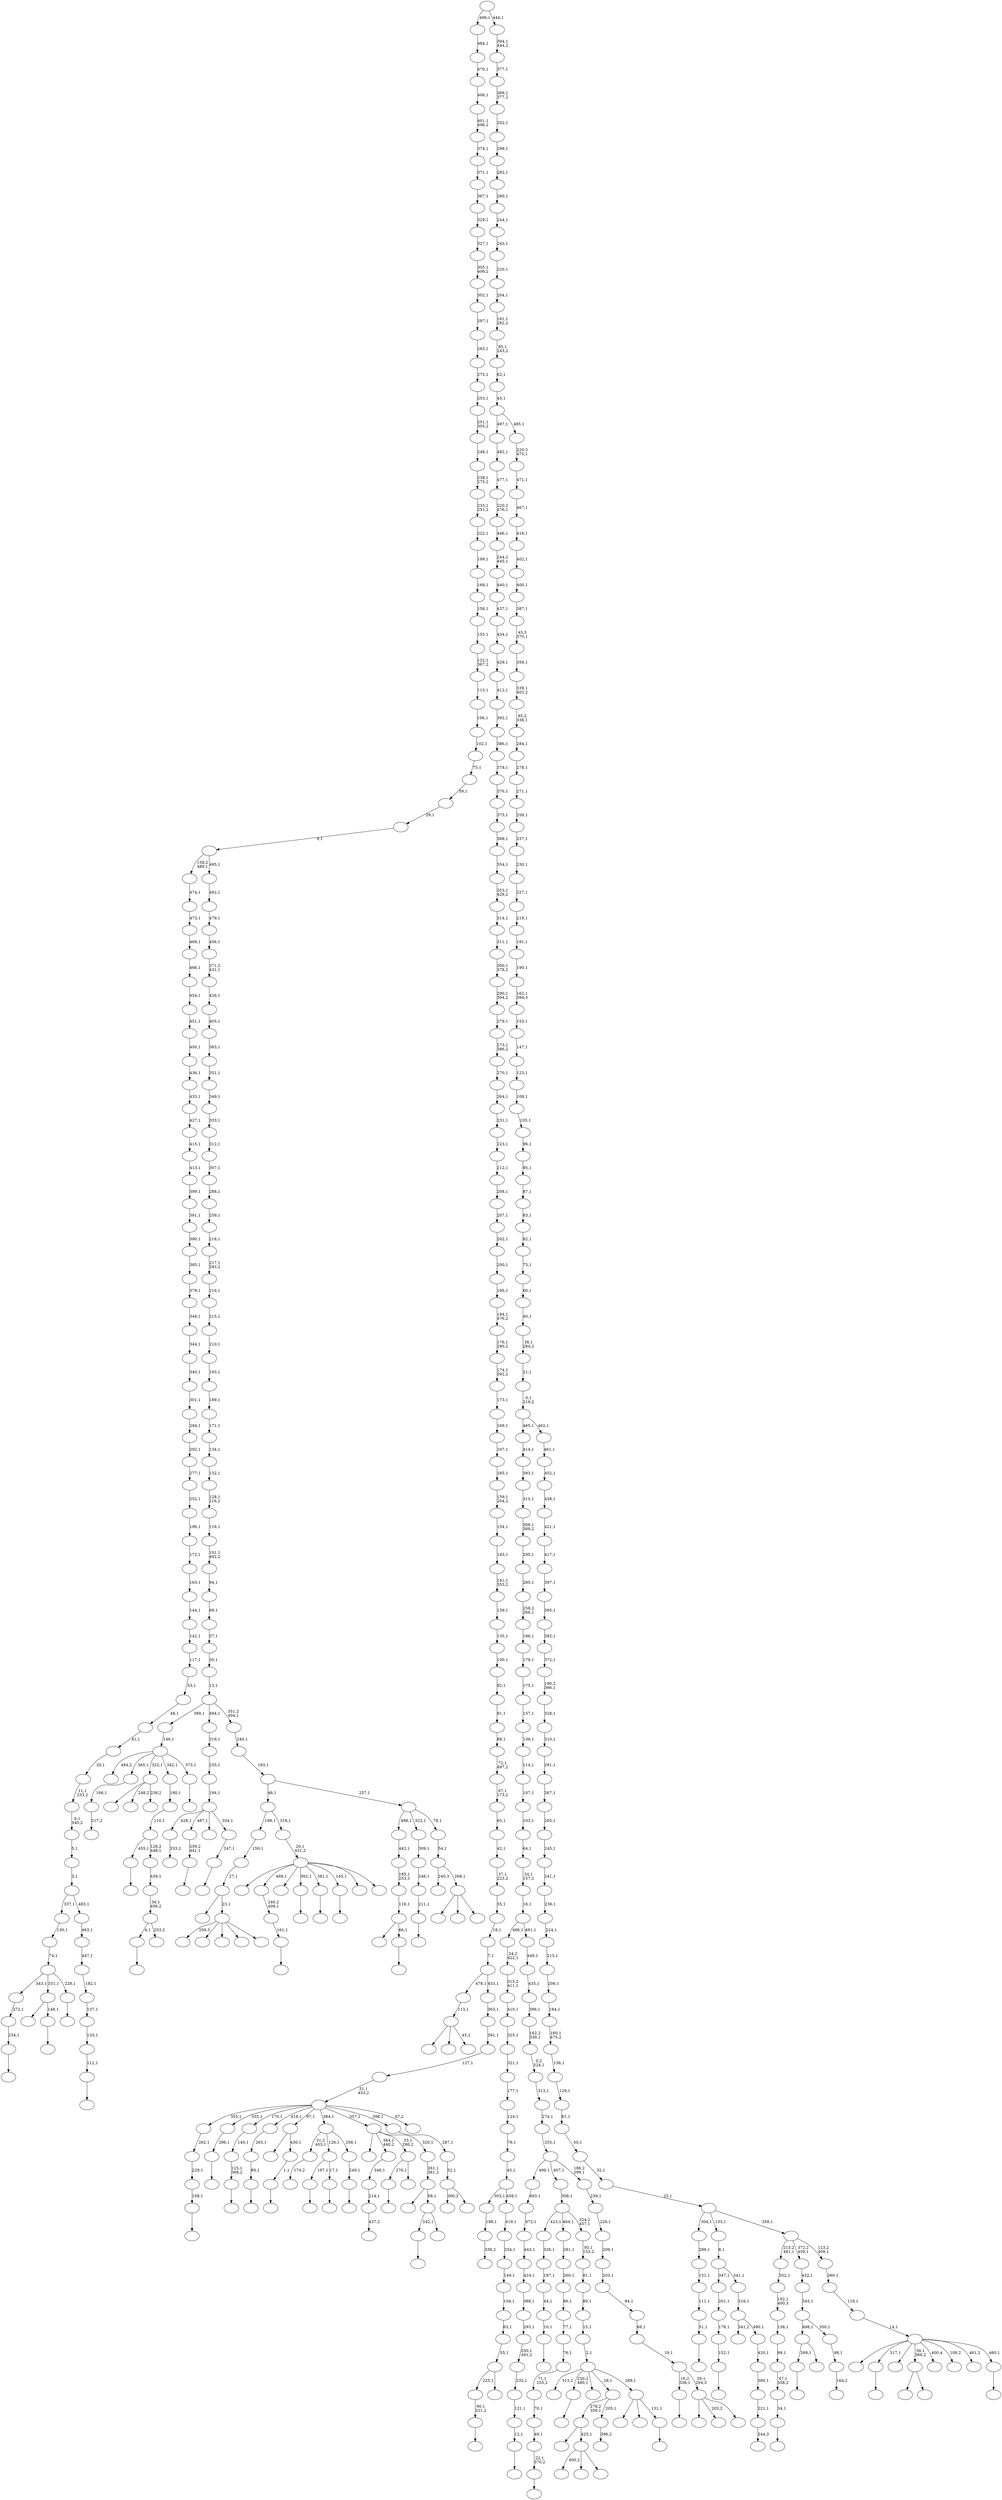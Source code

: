 digraph T {
	600 [label=""]
	599 [label=""]
	598 [label=""]
	597 [label=""]
	596 [label=""]
	595 [label=""]
	594 [label=""]
	593 [label=""]
	592 [label=""]
	591 [label=""]
	590 [label=""]
	589 [label=""]
	588 [label=""]
	587 [label=""]
	586 [label=""]
	585 [label=""]
	584 [label=""]
	583 [label=""]
	582 [label=""]
	581 [label=""]
	580 [label=""]
	579 [label=""]
	578 [label=""]
	577 [label=""]
	576 [label=""]
	575 [label=""]
	574 [label=""]
	573 [label=""]
	572 [label=""]
	571 [label=""]
	570 [label=""]
	569 [label=""]
	568 [label=""]
	567 [label=""]
	566 [label=""]
	565 [label=""]
	564 [label=""]
	563 [label=""]
	562 [label=""]
	561 [label=""]
	560 [label=""]
	559 [label=""]
	558 [label=""]
	557 [label=""]
	556 [label=""]
	555 [label=""]
	554 [label=""]
	553 [label=""]
	552 [label=""]
	551 [label=""]
	550 [label=""]
	549 [label=""]
	548 [label=""]
	547 [label=""]
	546 [label=""]
	545 [label=""]
	544 [label=""]
	543 [label=""]
	542 [label=""]
	541 [label=""]
	540 [label=""]
	539 [label=""]
	538 [label=""]
	537 [label=""]
	536 [label=""]
	535 [label=""]
	534 [label=""]
	533 [label=""]
	532 [label=""]
	531 [label=""]
	530 [label=""]
	529 [label=""]
	528 [label=""]
	527 [label=""]
	526 [label=""]
	525 [label=""]
	524 [label=""]
	523 [label=""]
	522 [label=""]
	521 [label=""]
	520 [label=""]
	519 [label=""]
	518 [label=""]
	517 [label=""]
	516 [label=""]
	515 [label=""]
	514 [label=""]
	513 [label=""]
	512 [label=""]
	511 [label=""]
	510 [label=""]
	509 [label=""]
	508 [label=""]
	507 [label=""]
	506 [label=""]
	505 [label=""]
	504 [label=""]
	503 [label=""]
	502 [label=""]
	501 [label=""]
	500 [label=""]
	499 [label=""]
	498 [label=""]
	497 [label=""]
	496 [label=""]
	495 [label=""]
	494 [label=""]
	493 [label=""]
	492 [label=""]
	491 [label=""]
	490 [label=""]
	489 [label=""]
	488 [label=""]
	487 [label=""]
	486 [label=""]
	485 [label=""]
	484 [label=""]
	483 [label=""]
	482 [label=""]
	481 [label=""]
	480 [label=""]
	479 [label=""]
	478 [label=""]
	477 [label=""]
	476 [label=""]
	475 [label=""]
	474 [label=""]
	473 [label=""]
	472 [label=""]
	471 [label=""]
	470 [label=""]
	469 [label=""]
	468 [label=""]
	467 [label=""]
	466 [label=""]
	465 [label=""]
	464 [label=""]
	463 [label=""]
	462 [label=""]
	461 [label=""]
	460 [label=""]
	459 [label=""]
	458 [label=""]
	457 [label=""]
	456 [label=""]
	455 [label=""]
	454 [label=""]
	453 [label=""]
	452 [label=""]
	451 [label=""]
	450 [label=""]
	449 [label=""]
	448 [label=""]
	447 [label=""]
	446 [label=""]
	445 [label=""]
	444 [label=""]
	443 [label=""]
	442 [label=""]
	441 [label=""]
	440 [label=""]
	439 [label=""]
	438 [label=""]
	437 [label=""]
	436 [label=""]
	435 [label=""]
	434 [label=""]
	433 [label=""]
	432 [label=""]
	431 [label=""]
	430 [label=""]
	429 [label=""]
	428 [label=""]
	427 [label=""]
	426 [label=""]
	425 [label=""]
	424 [label=""]
	423 [label=""]
	422 [label=""]
	421 [label=""]
	420 [label=""]
	419 [label=""]
	418 [label=""]
	417 [label=""]
	416 [label=""]
	415 [label=""]
	414 [label=""]
	413 [label=""]
	412 [label=""]
	411 [label=""]
	410 [label=""]
	409 [label=""]
	408 [label=""]
	407 [label=""]
	406 [label=""]
	405 [label=""]
	404 [label=""]
	403 [label=""]
	402 [label=""]
	401 [label=""]
	400 [label=""]
	399 [label=""]
	398 [label=""]
	397 [label=""]
	396 [label=""]
	395 [label=""]
	394 [label=""]
	393 [label=""]
	392 [label=""]
	391 [label=""]
	390 [label=""]
	389 [label=""]
	388 [label=""]
	387 [label=""]
	386 [label=""]
	385 [label=""]
	384 [label=""]
	383 [label=""]
	382 [label=""]
	381 [label=""]
	380 [label=""]
	379 [label=""]
	378 [label=""]
	377 [label=""]
	376 [label=""]
	375 [label=""]
	374 [label=""]
	373 [label=""]
	372 [label=""]
	371 [label=""]
	370 [label=""]
	369 [label=""]
	368 [label=""]
	367 [label=""]
	366 [label=""]
	365 [label=""]
	364 [label=""]
	363 [label=""]
	362 [label=""]
	361 [label=""]
	360 [label=""]
	359 [label=""]
	358 [label=""]
	357 [label=""]
	356 [label=""]
	355 [label=""]
	354 [label=""]
	353 [label=""]
	352 [label=""]
	351 [label=""]
	350 [label=""]
	349 [label=""]
	348 [label=""]
	347 [label=""]
	346 [label=""]
	345 [label=""]
	344 [label=""]
	343 [label=""]
	342 [label=""]
	341 [label=""]
	340 [label=""]
	339 [label=""]
	338 [label=""]
	337 [label=""]
	336 [label=""]
	335 [label=""]
	334 [label=""]
	333 [label=""]
	332 [label=""]
	331 [label=""]
	330 [label=""]
	329 [label=""]
	328 [label=""]
	327 [label=""]
	326 [label=""]
	325 [label=""]
	324 [label=""]
	323 [label=""]
	322 [label=""]
	321 [label=""]
	320 [label=""]
	319 [label=""]
	318 [label=""]
	317 [label=""]
	316 [label=""]
	315 [label=""]
	314 [label=""]
	313 [label=""]
	312 [label=""]
	311 [label=""]
	310 [label=""]
	309 [label=""]
	308 [label=""]
	307 [label=""]
	306 [label=""]
	305 [label=""]
	304 [label=""]
	303 [label=""]
	302 [label=""]
	301 [label=""]
	300 [label=""]
	299 [label=""]
	298 [label=""]
	297 [label=""]
	296 [label=""]
	295 [label=""]
	294 [label=""]
	293 [label=""]
	292 [label=""]
	291 [label=""]
	290 [label=""]
	289 [label=""]
	288 [label=""]
	287 [label=""]
	286 [label=""]
	285 [label=""]
	284 [label=""]
	283 [label=""]
	282 [label=""]
	281 [label=""]
	280 [label=""]
	279 [label=""]
	278 [label=""]
	277 [label=""]
	276 [label=""]
	275 [label=""]
	274 [label=""]
	273 [label=""]
	272 [label=""]
	271 [label=""]
	270 [label=""]
	269 [label=""]
	268 [label=""]
	267 [label=""]
	266 [label=""]
	265 [label=""]
	264 [label=""]
	263 [label=""]
	262 [label=""]
	261 [label=""]
	260 [label=""]
	259 [label=""]
	258 [label=""]
	257 [label=""]
	256 [label=""]
	255 [label=""]
	254 [label=""]
	253 [label=""]
	252 [label=""]
	251 [label=""]
	250 [label=""]
	249 [label=""]
	248 [label=""]
	247 [label=""]
	246 [label=""]
	245 [label=""]
	244 [label=""]
	243 [label=""]
	242 [label=""]
	241 [label=""]
	240 [label=""]
	239 [label=""]
	238 [label=""]
	237 [label=""]
	236 [label=""]
	235 [label=""]
	234 [label=""]
	233 [label=""]
	232 [label=""]
	231 [label=""]
	230 [label=""]
	229 [label=""]
	228 [label=""]
	227 [label=""]
	226 [label=""]
	225 [label=""]
	224 [label=""]
	223 [label=""]
	222 [label=""]
	221 [label=""]
	220 [label=""]
	219 [label=""]
	218 [label=""]
	217 [label=""]
	216 [label=""]
	215 [label=""]
	214 [label=""]
	213 [label=""]
	212 [label=""]
	211 [label=""]
	210 [label=""]
	209 [label=""]
	208 [label=""]
	207 [label=""]
	206 [label=""]
	205 [label=""]
	204 [label=""]
	203 [label=""]
	202 [label=""]
	201 [label=""]
	200 [label=""]
	199 [label=""]
	198 [label=""]
	197 [label=""]
	196 [label=""]
	195 [label=""]
	194 [label=""]
	193 [label=""]
	192 [label=""]
	191 [label=""]
	190 [label=""]
	189 [label=""]
	188 [label=""]
	187 [label=""]
	186 [label=""]
	185 [label=""]
	184 [label=""]
	183 [label=""]
	182 [label=""]
	181 [label=""]
	180 [label=""]
	179 [label=""]
	178 [label=""]
	177 [label=""]
	176 [label=""]
	175 [label=""]
	174 [label=""]
	173 [label=""]
	172 [label=""]
	171 [label=""]
	170 [label=""]
	169 [label=""]
	168 [label=""]
	167 [label=""]
	166 [label=""]
	165 [label=""]
	164 [label=""]
	163 [label=""]
	162 [label=""]
	161 [label=""]
	160 [label=""]
	159 [label=""]
	158 [label=""]
	157 [label=""]
	156 [label=""]
	155 [label=""]
	154 [label=""]
	153 [label=""]
	152 [label=""]
	151 [label=""]
	150 [label=""]
	149 [label=""]
	148 [label=""]
	147 [label=""]
	146 [label=""]
	145 [label=""]
	144 [label=""]
	143 [label=""]
	142 [label=""]
	141 [label=""]
	140 [label=""]
	139 [label=""]
	138 [label=""]
	137 [label=""]
	136 [label=""]
	135 [label=""]
	134 [label=""]
	133 [label=""]
	132 [label=""]
	131 [label=""]
	130 [label=""]
	129 [label=""]
	128 [label=""]
	127 [label=""]
	126 [label=""]
	125 [label=""]
	124 [label=""]
	123 [label=""]
	122 [label=""]
	121 [label=""]
	120 [label=""]
	119 [label=""]
	118 [label=""]
	117 [label=""]
	116 [label=""]
	115 [label=""]
	114 [label=""]
	113 [label=""]
	112 [label=""]
	111 [label=""]
	110 [label=""]
	109 [label=""]
	108 [label=""]
	107 [label=""]
	106 [label=""]
	105 [label=""]
	104 [label=""]
	103 [label=""]
	102 [label=""]
	101 [label=""]
	100 [label=""]
	99 [label=""]
	98 [label=""]
	97 [label=""]
	96 [label=""]
	95 [label=""]
	94 [label=""]
	93 [label=""]
	92 [label=""]
	91 [label=""]
	90 [label=""]
	89 [label=""]
	88 [label=""]
	87 [label=""]
	86 [label=""]
	85 [label=""]
	84 [label=""]
	83 [label=""]
	82 [label=""]
	81 [label=""]
	80 [label=""]
	79 [label=""]
	78 [label=""]
	77 [label=""]
	76 [label=""]
	75 [label=""]
	74 [label=""]
	73 [label=""]
	72 [label=""]
	71 [label=""]
	70 [label=""]
	69 [label=""]
	68 [label=""]
	67 [label=""]
	66 [label=""]
	65 [label=""]
	64 [label=""]
	63 [label=""]
	62 [label=""]
	61 [label=""]
	60 [label=""]
	59 [label=""]
	58 [label=""]
	57 [label=""]
	56 [label=""]
	55 [label=""]
	54 [label=""]
	53 [label=""]
	52 [label=""]
	51 [label=""]
	50 [label=""]
	49 [label=""]
	48 [label=""]
	47 [label=""]
	46 [label=""]
	45 [label=""]
	44 [label=""]
	43 [label=""]
	42 [label=""]
	41 [label=""]
	40 [label=""]
	39 [label=""]
	38 [label=""]
	37 [label=""]
	36 [label=""]
	35 [label=""]
	34 [label=""]
	33 [label=""]
	32 [label=""]
	31 [label=""]
	30 [label=""]
	29 [label=""]
	28 [label=""]
	27 [label=""]
	26 [label=""]
	25 [label=""]
	24 [label=""]
	23 [label=""]
	22 [label=""]
	21 [label=""]
	20 [label=""]
	19 [label=""]
	18 [label=""]
	17 [label=""]
	16 [label=""]
	15 [label=""]
	14 [label=""]
	13 [label=""]
	12 [label=""]
	11 [label=""]
	10 [label=""]
	9 [label=""]
	8 [label=""]
	7 [label=""]
	6 [label=""]
	5 [label=""]
	4 [label=""]
	3 [label=""]
	2 [label=""]
	1 [label=""]
	0 [label=""]
	598 -> 599 [label=""]
	592 -> 593 [label=""]
	586 -> 587 [label=""]
	585 -> 586 [label="152,1"]
	584 -> 585 [label="178,1"]
	583 -> 584 [label="201,1"]
	581 -> 582 [label=""]
	580 -> 581 [label="108,1"]
	579 -> 580 [label="229,1"]
	578 -> 579 [label="262,1"]
	575 -> 576 [label=""]
	574 -> 575 [label="296,1"]
	572 -> 573 [label=""]
	571 -> 572 [label="125,1\n368,2"]
	570 -> 571 [label="140,1"]
	568 -> 569 [label=""]
	566 -> 567 [label=""]
	563 -> 564 [label="333,2"]
	560 -> 568 [label="269,1"]
	560 -> 561 [label=""]
	558 -> 559 [label=""]
	554 -> 555 [label=""]
	551 -> 552 [label="339,2"]
	550 -> 551 [label="188,1"]
	548 -> 549 [label=""]
	547 -> 548 [label="10,1"]
	546 -> 547 [label="44,1"]
	545 -> 546 [label="187,1"]
	544 -> 545 [label="326,1"]
	542 -> 543 [label=""]
	541 -> 542 [label="234,1"]
	540 -> 541 [label="272,1"]
	538 -> 539 [label=""]
	537 -> 538 [label="22,1\n370,2"]
	536 -> 537 [label="49,1"]
	535 -> 536 [label="70,1"]
	534 -> 535 [label="71,1\n255,2"]
	533 -> 534 [label="76,1"]
	532 -> 533 [label="77,1"]
	531 -> 532 [label="86,1"]
	530 -> 531 [label="260,1"]
	529 -> 530 [label="281,1"]
	526 -> 527 [label=""]
	525 -> 526 [label="89,1"]
	524 -> 525 [label="263,1"]
	522 -> 523 [label="437,2"]
	521 -> 522 [label="214,1"]
	520 -> 521 [label="346,1"]
	518 -> 519 [label=""]
	517 -> 518 [label="34,1"]
	516 -> 517 [label="47,1\n358,2"]
	515 -> 516 [label="99,1"]
	514 -> 515 [label="138,1"]
	513 -> 514 [label="192,1\n400,3"]
	512 -> 513 [label="352,1"]
	510 -> 511 [label=""]
	509 -> 510 [label="51,1"]
	508 -> 509 [label="111,1"]
	507 -> 508 [label="151,1"]
	506 -> 507 [label="286,1"]
	504 -> 505 [label="174,2"]
	501 -> 502 [label=""]
	500 -> 501 [label="161,1"]
	499 -> 500 [label="240,2\n408,1"]
	495 -> 496 [label=""]
	494 -> 598 [label="197,1"]
	494 -> 495 [label="17,1"]
	492 -> 493 [label=""]
	491 -> 492 [label="1,1"]
	490 -> 600 [label=""]
	490 -> 491 [label="430,1"]
	486 -> 487 [label=""]
	484 -> 485 [label="164,2"]
	483 -> 484 [label="98,1"]
	482 -> 560 [label="498,1"]
	482 -> 483 [label="350,1"]
	481 -> 482 [label="345,1"]
	480 -> 481 [label="432,1"]
	477 -> 554 [label="276,1"]
	477 -> 478 [label=""]
	475 -> 476 [label=""]
	474 -> 475 [label="249,1"]
	473 -> 504 [label="31,2\n403,1"]
	473 -> 494 [label="126,1"]
	473 -> 474 [label="256,1"]
	471 -> 472 [label="217,2"]
	470 -> 471 [label="166,1"]
	468 -> 565 [label=""]
	468 -> 553 [label="248,2"]
	468 -> 469 [label="238,2"]
	464 -> 566 [label="242,1"]
	464 -> 465 [label=""]
	463 -> 497 [label=""]
	463 -> 464 [label="58,1"]
	462 -> 463 [label="261,1\n361,2"]
	461 -> 588 [label=""]
	461 -> 520 [label="364,1\n440,2"]
	461 -> 477 [label="33,1\n280,2"]
	461 -> 462 [label="320,1"]
	458 -> 528 [label="400,2"]
	458 -> 488 [label=""]
	458 -> 459 [label=""]
	457 -> 591 [label=""]
	457 -> 458 [label="425,1"]
	455 -> 456 [label=""]
	454 -> 455 [label="12,1"]
	453 -> 454 [label="121,1"]
	452 -> 453 [label="232,1"]
	451 -> 452 [label="250,1\n491,2"]
	450 -> 451 [label="293,1"]
	449 -> 450 [label="388,1"]
	448 -> 449 [label="424,1"]
	447 -> 448 [label="443,1"]
	446 -> 447 [label="472,1"]
	445 -> 446 [label="493,1"]
	443 -> 562 [label="300,2"]
	443 -> 444 [label=""]
	442 -> 443 [label="52,1"]
	441 -> 442 [label="287,1"]
	438 -> 439 [label=""]
	436 -> 592 [label="4,1"]
	436 -> 437 [label="253,2"]
	435 -> 436 [label="36,1\n456,2"]
	434 -> 435 [label="439,1"]
	433 -> 558 [label="455,1"]
	433 -> 434 [label="128,2\n448,1"]
	432 -> 433 [label="110,1"]
	431 -> 432 [label="180,1"]
	429 -> 430 [label=""]
	428 -> 589 [label=""]
	428 -> 429 [label="66,1"]
	427 -> 428 [label="118,1"]
	426 -> 427 [label="185,1\n253,3"]
	425 -> 426 [label="442,1"]
	423 -> 424 [label=""]
	422 -> 489 [label="484,2"]
	422 -> 470 [label="365,1"]
	422 -> 468 [label="322,1"]
	422 -> 431 [label="342,1"]
	422 -> 423 [label="373,1"]
	421 -> 422 [label="146,1"]
	419 -> 420 [label=""]
	417 -> 418 [label=""]
	415 -> 416 [label=""]
	413 -> 414 [label="396,2"]
	412 -> 457 [label="278,2\n356,1"]
	412 -> 413 [label="205,1"]
	410 -> 411 [label=""]
	409 -> 410 [label="259,2\n441,1"]
	407 -> 503 [label=""]
	407 -> 479 [label=""]
	407 -> 408 [label="45,2"]
	406 -> 407 [label="113,1"]
	404 -> 405 [label=""]
	403 -> 404 [label="211,1"]
	402 -> 403 [label="246,1"]
	401 -> 402 [label="309,1"]
	398 -> 399 [label=""]
	397 -> 557 [label=""]
	397 -> 398 [label="148,1"]
	391 -> 392 [label=""]
	389 -> 393 [label=""]
	389 -> 390 [label=""]
	387 -> 388 [label=""]
	386 -> 595 [label=""]
	386 -> 400 [label=""]
	386 -> 387 [label="131,1"]
	385 -> 577 [label="313,2"]
	385 -> 486 [label="230,2\n480,1"]
	385 -> 440 [label=""]
	385 -> 412 [label="28,1"]
	385 -> 386 [label="289,1"]
	384 -> 385 [label="2,1"]
	383 -> 384 [label="15,1"]
	382 -> 383 [label="80,1"]
	381 -> 382 [label="81,1"]
	380 -> 381 [label="93,1\n153,2"]
	379 -> 544 [label="423,1"]
	379 -> 529 [label="464,1"]
	379 -> 380 [label="324,2\n457,1"]
	378 -> 379 [label="308,1"]
	376 -> 377 [label=""]
	375 -> 376 [label="247,1"]
	374 -> 563 [label="428,1"]
	374 -> 409 [label="487,1"]
	374 -> 396 [label=""]
	374 -> 375 [label="334,1"]
	373 -> 374 [label="194,1"]
	372 -> 373 [label="235,1"]
	371 -> 372 [label="319,1"]
	369 -> 370 [label=""]
	368 -> 540 [label="343,1"]
	368 -> 397 [label="331,1"]
	368 -> 369 [label="228,1"]
	367 -> 368 [label="74,1"]
	366 -> 367 [label="130,1"]
	364 -> 365 [label=""]
	363 -> 364 [label="112,1"]
	362 -> 363 [label="120,1"]
	361 -> 362 [label="137,1"]
	360 -> 361 [label="182,1"]
	359 -> 360 [label="447,1"]
	358 -> 359 [label="463,1"]
	357 -> 366 [label="337,1"]
	357 -> 358 [label="483,1"]
	356 -> 357 [label="3,1"]
	355 -> 356 [label="5,1"]
	354 -> 355 [label="6,1\n340,2"]
	353 -> 354 [label="11,1\n233,2"]
	352 -> 353 [label="26,1"]
	351 -> 352 [label="41,1"]
	350 -> 351 [label="48,1"]
	349 -> 350 [label="53,1"]
	348 -> 349 [label="117,1"]
	347 -> 348 [label="142,1"]
	346 -> 347 [label="144,1"]
	345 -> 346 [label="163,1"]
	344 -> 345 [label="172,1"]
	343 -> 344 [label="196,1"]
	342 -> 343 [label="252,1"]
	341 -> 342 [label="277,1"]
	340 -> 341 [label="292,1"]
	339 -> 340 [label="294,1"]
	338 -> 339 [label="301,1"]
	337 -> 338 [label="340,1"]
	336 -> 337 [label="344,1"]
	335 -> 336 [label="348,1"]
	334 -> 335 [label="379,1"]
	333 -> 334 [label="385,1"]
	332 -> 333 [label="390,1"]
	331 -> 332 [label="391,1"]
	330 -> 331 [label="399,1"]
	329 -> 330 [label="413,1"]
	328 -> 329 [label="415,1"]
	327 -> 328 [label="427,1"]
	326 -> 327 [label="433,1"]
	325 -> 326 [label="436,1"]
	324 -> 325 [label="450,1"]
	323 -> 324 [label="451,1"]
	322 -> 323 [label="454,1"]
	321 -> 322 [label="466,1"]
	320 -> 321 [label="469,1"]
	319 -> 320 [label="473,1"]
	318 -> 319 [label="474,1"]
	314 -> 315 [label=""]
	313 -> 314 [label="90,1\n321,2"]
	309 -> 310 [label="244,3"]
	308 -> 309 [label="221,1"]
	307 -> 308 [label="380,1"]
	306 -> 307 [label="420,1"]
	305 -> 596 [label="341,2"]
	305 -> 306 [label="490,1"]
	304 -> 305 [label="316,1"]
	303 -> 583 [label="347,1"]
	303 -> 304 [label="341,1"]
	302 -> 303 [label="8,1"]
	298 -> 313 [label="225,1"]
	298 -> 299 [label=""]
	297 -> 298 [label="55,1"]
	296 -> 297 [label="63,1"]
	295 -> 296 [label="104,1"]
	294 -> 295 [label="149,1"]
	293 -> 294 [label="254,1"]
	292 -> 293 [label="419,1"]
	291 -> 550 [label="303,1"]
	291 -> 292 [label="458,1"]
	290 -> 291 [label="43,1"]
	289 -> 290 [label="79,1"]
	288 -> 289 [label="124,1"]
	287 -> 288 [label="177,1"]
	286 -> 287 [label="321,1"]
	285 -> 286 [label="325,1"]
	284 -> 285 [label="410,1"]
	283 -> 284 [label="315,2\n411,1"]
	282 -> 283 [label="24,2\n422,1"]
	280 -> 556 [label="259,3"]
	280 -> 467 [label=""]
	280 -> 466 [label=""]
	280 -> 316 [label=""]
	280 -> 281 [label=""]
	279 -> 394 [label=""]
	279 -> 280 [label="23,1"]
	278 -> 279 [label="27,1"]
	277 -> 278 [label="150,1"]
	273 -> 317 [label=""]
	273 -> 275 [label="203,2"]
	273 -> 274 [label=""]
	272 -> 415 [label="16,2\n338,1"]
	272 -> 273 [label="39,1\n204,3"]
	271 -> 272 [label="19,1"]
	270 -> 271 [label="68,1"]
	269 -> 270 [label="84,1"]
	268 -> 269 [label="203,1"]
	267 -> 268 [label="209,1"]
	266 -> 267 [label="226,1"]
	265 -> 266 [label="239,1"]
	264 -> 445 [label="499,1"]
	264 -> 378 [label="407,1"]
	264 -> 265 [label="186,2\n299,1"]
	263 -> 264 [label="255,1"]
	262 -> 263 [label="274,1"]
	261 -> 262 [label="313,1"]
	260 -> 261 [label="0,2\n324,1"]
	259 -> 260 [label="162,2\n330,1"]
	258 -> 259 [label="396,1"]
	257 -> 258 [label="435,1"]
	256 -> 257 [label="449,1"]
	255 -> 282 [label="486,1"]
	255 -> 256 [label="491,1"]
	254 -> 255 [label="16,1"]
	253 -> 254 [label="24,1\n157,2"]
	252 -> 253 [label="64,1"]
	251 -> 252 [label="103,1"]
	250 -> 251 [label="107,1"]
	249 -> 250 [label="114,1"]
	248 -> 249 [label="136,1"]
	247 -> 248 [label="157,1"]
	246 -> 247 [label="175,1"]
	245 -> 246 [label="179,1"]
	244 -> 245 [label="186,1"]
	243 -> 244 [label="258,2\n266,1"]
	242 -> 243 [label="285,1"]
	241 -> 242 [label="295,1"]
	240 -> 241 [label="306,1\n369,2"]
	239 -> 240 [label="315,1"]
	238 -> 239 [label="393,1"]
	237 -> 238 [label="414,1"]
	235 -> 594 [label=""]
	235 -> 499 [label="468,1"]
	235 -> 460 [label=""]
	235 -> 438 [label="362,1"]
	235 -> 419 [label="381,1"]
	235 -> 391 [label="145,1"]
	235 -> 276 [label=""]
	235 -> 236 [label=""]
	234 -> 235 [label="20,1\n431,2"]
	233 -> 277 [label="198,1"]
	233 -> 234 [label="318,1"]
	231 -> 597 [label=""]
	231 -> 498 [label=""]
	231 -> 232 [label=""]
	230 -> 301 [label="240,3"]
	230 -> 231 [label="268,1"]
	229 -> 230 [label="54,1"]
	228 -> 425 [label="488,1"]
	228 -> 401 [label="323,1"]
	228 -> 229 [label="78,1"]
	227 -> 233 [label="46,1"]
	227 -> 228 [label="257,1"]
	226 -> 227 [label="183,1"]
	225 -> 226 [label="240,1"]
	224 -> 421 [label="389,1"]
	224 -> 371 [label="494,1"]
	224 -> 225 [label="351,2\n404,1"]
	223 -> 224 [label="13,1"]
	222 -> 223 [label="30,1"]
	221 -> 222 [label="57,1"]
	220 -> 221 [label="69,1"]
	219 -> 220 [label="94,1"]
	218 -> 219 [label="101,1\n492,2"]
	217 -> 218 [label="116,1"]
	216 -> 217 [label="128,1\n216,2"]
	215 -> 216 [label="132,1"]
	214 -> 215 [label="134,1"]
	213 -> 214 [label="171,1"]
	212 -> 213 [label="189,1"]
	211 -> 212 [label="193,1"]
	210 -> 211 [label="210,1"]
	209 -> 210 [label="215,1"]
	208 -> 209 [label="216,1"]
	207 -> 208 [label="217,1\n283,2"]
	206 -> 207 [label="218,1"]
	205 -> 206 [label="259,1"]
	204 -> 205 [label="288,1"]
	203 -> 204 [label="307,1"]
	202 -> 203 [label="312,1"]
	201 -> 202 [label="333,1"]
	200 -> 201 [label="349,1"]
	199 -> 200 [label="351,1"]
	198 -> 199 [label="383,1"]
	197 -> 198 [label="405,1"]
	196 -> 197 [label="426,1"]
	195 -> 196 [label="371,2\n431,1"]
	194 -> 195 [label="456,1"]
	193 -> 194 [label="479,1"]
	192 -> 193 [label="492,1"]
	191 -> 318 [label="158,2\n489,1"]
	191 -> 192 [label="495,1"]
	190 -> 191 [label="9,1"]
	189 -> 190 [label="29,1"]
	188 -> 189 [label="59,1"]
	187 -> 188 [label="75,1"]
	186 -> 187 [label="102,1"]
	185 -> 186 [label="106,1"]
	184 -> 185 [label="115,1"]
	183 -> 184 [label="122,1\n367,2"]
	182 -> 183 [label="155,1"]
	181 -> 182 [label="158,1"]
	180 -> 181 [label="168,1"]
	179 -> 180 [label="199,1"]
	178 -> 179 [label="222,1"]
	177 -> 178 [label="233,1\n251,2"]
	176 -> 177 [label="238,1\n275,2"]
	175 -> 176 [label="248,1"]
	174 -> 175 [label="251,1\n305,2"]
	173 -> 174 [label="253,1"]
	172 -> 173 [label="275,1"]
	171 -> 172 [label="283,1"]
	170 -> 171 [label="297,1"]
	169 -> 170 [label="302,1"]
	168 -> 169 [label="305,1\n406,2"]
	167 -> 168 [label="327,1"]
	166 -> 167 [label="329,1"]
	165 -> 166 [label="367,1"]
	164 -> 165 [label="371,1"]
	163 -> 164 [label="374,1"]
	162 -> 163 [label="401,1\n496,2"]
	161 -> 162 [label="406,1"]
	160 -> 161 [label="470,1"]
	159 -> 160 [label="484,1"]
	157 -> 578 [label="355,1"]
	157 -> 574 [label="335,1"]
	157 -> 570 [label="170,1"]
	157 -> 524 [label="418,1"]
	157 -> 490 [label="97,1"]
	157 -> 473 [label="384,1"]
	157 -> 461 [label="357,1"]
	157 -> 441 [label="398,1"]
	157 -> 158 [label="67,2"]
	156 -> 157 [label="31,1\n453,2"]
	155 -> 156 [label="127,1"]
	154 -> 155 [label="361,1"]
	153 -> 154 [label="363,1"]
	152 -> 406 [label="478,1"]
	152 -> 153 [label="453,1"]
	151 -> 152 [label="7,1"]
	150 -> 151 [label="18,1"]
	149 -> 150 [label="35,1"]
	148 -> 149 [label="37,1\n223,2"]
	147 -> 148 [label="42,1"]
	146 -> 147 [label="65,1"]
	145 -> 146 [label="67,1\n173,2"]
	144 -> 145 [label="72,1\n497,2"]
	143 -> 144 [label="88,1"]
	142 -> 143 [label="91,1"]
	141 -> 142 [label="92,1"]
	140 -> 141 [label="100,1"]
	139 -> 140 [label="135,1"]
	138 -> 139 [label="139,1"]
	137 -> 138 [label="141,1\n353,2"]
	136 -> 137 [label="143,1"]
	135 -> 136 [label="154,1"]
	134 -> 135 [label="159,1\n204,2"]
	133 -> 134 [label="165,1"]
	132 -> 133 [label="167,1"]
	131 -> 132 [label="169,1"]
	130 -> 131 [label="173,1"]
	129 -> 130 [label="174,1\n392,2"]
	128 -> 129 [label="176,1\n290,2"]
	127 -> 128 [label="184,1\n476,2"]
	126 -> 127 [label="195,1"]
	125 -> 126 [label="200,1"]
	124 -> 125 [label="202,1"]
	123 -> 124 [label="207,1"]
	122 -> 123 [label="208,1"]
	121 -> 122 [label="212,1"]
	120 -> 121 [label="223,1"]
	119 -> 120 [label="231,1"]
	118 -> 119 [label="264,1"]
	117 -> 118 [label="270,1"]
	116 -> 117 [label="273,1\n386,2"]
	115 -> 116 [label="279,1"]
	114 -> 115 [label="290,1\n394,2"]
	113 -> 114 [label="300,1\n378,2"]
	112 -> 113 [label="311,1"]
	111 -> 112 [label="314,1"]
	110 -> 111 [label="353,1\n429,2"]
	109 -> 110 [label="354,1"]
	108 -> 109 [label="368,1"]
	107 -> 108 [label="375,1"]
	106 -> 107 [label="376,1"]
	105 -> 106 [label="378,1"]
	104 -> 105 [label="386,1"]
	103 -> 104 [label="392,1"]
	102 -> 103 [label="412,1"]
	101 -> 102 [label="429,1"]
	100 -> 101 [label="434,1"]
	99 -> 100 [label="437,1"]
	98 -> 99 [label="440,1"]
	97 -> 98 [label="244,2\n445,1"]
	96 -> 97 [label="446,1"]
	95 -> 96 [label="220,2\n476,1"]
	94 -> 95 [label="477,1"]
	93 -> 94 [label="482,1"]
	91 -> 92 [label=""]
	90 -> 590 [label=""]
	90 -> 417 [label="317,1"]
	90 -> 395 [label=""]
	90 -> 389 [label="56,1\n366,2"]
	90 -> 312 [label="400,4"]
	90 -> 311 [label="109,2"]
	90 -> 300 [label="461,2"]
	90 -> 91 [label="460,1"]
	89 -> 90 [label="14,1"]
	88 -> 89 [label="119,1"]
	87 -> 88 [label="360,1"]
	86 -> 512 [label="213,2\n481,1"]
	86 -> 480 [label="372,2\n459,1"]
	86 -> 87 [label="123,2\n409,1"]
	85 -> 506 [label="304,1"]
	85 -> 302 [label="133,1"]
	85 -> 86 [label="358,1"]
	84 -> 85 [label="25,1"]
	83 -> 84 [label="32,1"]
	82 -> 83 [label="50,1"]
	81 -> 82 [label="61,1"]
	80 -> 81 [label="129,1"]
	79 -> 80 [label="156,1"]
	78 -> 79 [label="160,1\n475,2"]
	77 -> 78 [label="164,1"]
	76 -> 77 [label="206,1"]
	75 -> 76 [label="213,1"]
	74 -> 75 [label="224,1"]
	73 -> 74 [label="236,1"]
	72 -> 73 [label="241,1"]
	71 -> 72 [label="245,1"]
	70 -> 71 [label="265,1"]
	69 -> 70 [label="267,1"]
	68 -> 69 [label="291,1"]
	67 -> 68 [label="310,1"]
	66 -> 67 [label="328,1"]
	65 -> 66 [label="190,2\n366,1"]
	64 -> 65 [label="372,1"]
	63 -> 64 [label="382,1"]
	62 -> 63 [label="395,1"]
	61 -> 62 [label="397,1"]
	60 -> 61 [label="417,1"]
	59 -> 60 [label="421,1"]
	58 -> 59 [label="438,1"]
	57 -> 58 [label="452,1"]
	56 -> 57 [label="461,1"]
	55 -> 237 [label="465,1"]
	55 -> 56 [label="462,1"]
	54 -> 55 [label="0,1\n219,2"]
	53 -> 54 [label="21,1"]
	52 -> 53 [label="38,1\n284,2"]
	51 -> 52 [label="40,1"]
	50 -> 51 [label="60,1"]
	49 -> 50 [label="73,1"]
	48 -> 49 [label="82,1"]
	47 -> 48 [label="83,1"]
	46 -> 47 [label="87,1"]
	45 -> 46 [label="95,1"]
	44 -> 45 [label="96,1"]
	43 -> 44 [label="105,1"]
	42 -> 43 [label="109,1"]
	41 -> 42 [label="123,1"]
	40 -> 41 [label="147,1"]
	39 -> 40 [label="153,1"]
	38 -> 39 [label="162,1\n394,3"]
	37 -> 38 [label="190,1"]
	36 -> 37 [label="191,1"]
	35 -> 36 [label="219,1"]
	34 -> 35 [label="227,1"]
	33 -> 34 [label="230,1"]
	32 -> 33 [label="237,1"]
	31 -> 32 [label="258,1"]
	30 -> 31 [label="271,1"]
	29 -> 30 [label="278,1"]
	28 -> 29 [label="284,1"]
	27 -> 28 [label="85,2\n336,1"]
	26 -> 27 [label="339,1\n402,2"]
	25 -> 26 [label="359,1"]
	24 -> 25 [label="45,3\n370,1"]
	23 -> 24 [label="387,1"]
	22 -> 23 [label="400,1"]
	21 -> 22 [label="402,1"]
	20 -> 21 [label="416,1"]
	19 -> 20 [label="467,1"]
	18 -> 19 [label="471,1"]
	17 -> 18 [label="220,3\n475,1"]
	16 -> 93 [label="497,1"]
	16 -> 17 [label="485,1"]
	15 -> 16 [label="45,1"]
	14 -> 15 [label="62,1"]
	13 -> 14 [label="85,1\n243,2"]
	12 -> 13 [label="181,1\n282,2"]
	11 -> 12 [label="204,1"]
	10 -> 11 [label="220,1"]
	9 -> 10 [label="243,1"]
	8 -> 9 [label="244,1"]
	7 -> 8 [label="280,1"]
	6 -> 7 [label="282,1"]
	5 -> 6 [label="298,1"]
	4 -> 5 [label="332,1"]
	3 -> 4 [label="369,1\n377,2"]
	2 -> 3 [label="377,1"]
	1 -> 2 [label="394,1\n444,2"]
	0 -> 159 [label="496,1"]
	0 -> 1 [label="444,1"]
}
